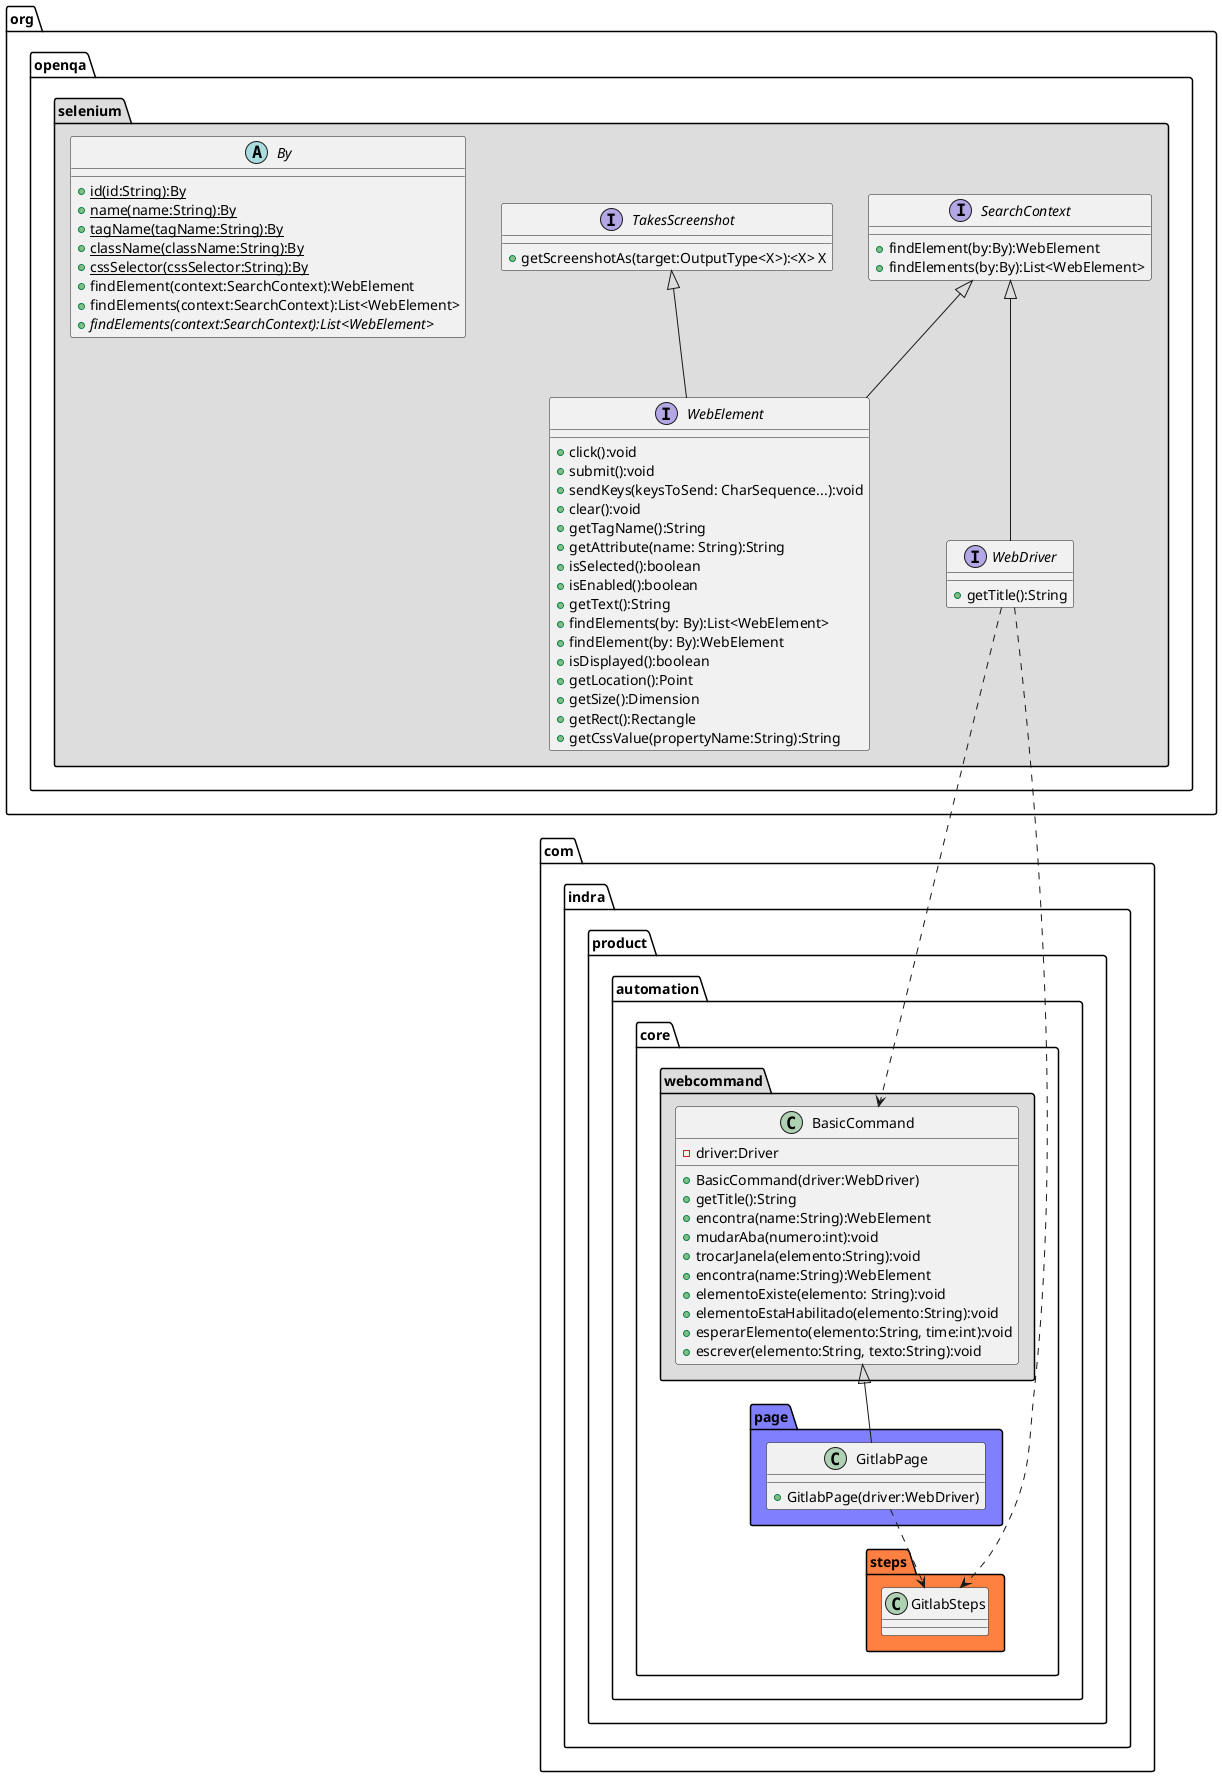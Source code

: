 @startuml

' Object <|-- ArrayList
' ArrayList : equals()
' ArrayList : Object[] elementData
' ArrayList : size()

package org.openqa.selenium #DDDDDD {
  SearchContext <|-- WebDriver
  SearchContext <|-- WebElement
  TakesScreenshot <|-- WebElement

  interface WebDriver {
    +getTitle():String
  }

  interface SearchContext {
    +findElement(by:By):WebElement
    +findElements(by:By):List<WebElement>
  }

  abstract class By {
    +{static} id(id:String):By
    +{static} name(name:String):By
    +{static} tagName(tagName:String):By
    +{static} className(className:String):By
    +{static} cssSelector(cssSelector:String):By
    +findElement(context:SearchContext):WebElement
    +findElements(context:SearchContext):List<WebElement>
    +{abstract} findElements(context:SearchContext):List<WebElement>
  }

  interface WebElement {
    +click():void
    +submit():void
    +sendKeys(keysToSend: CharSequence...):void
    +clear():void
    +getTagName():String
    +getAttribute(name: String):String
    +isSelected():boolean
    +isEnabled():boolean
    +getText():String
    +findElements(by: By):List<WebElement>
    +findElement(by: By):WebElement
    +isDisplayed():boolean
    +getLocation():Point
    +getSize():Dimension
    +getRect():Rectangle
    +getCssValue(propertyName:String):String
  }

  interface TakesScreenshot  {
    +getScreenshotAs(target:OutputType<X>):<X> X
  }
}

package com.indra.product.automation.core.webcommand #DDDDDD {
  WebDriver ..> BasicCommand
  class BasicCommand {
    -driver:Driver
    +BasicCommand(driver:WebDriver)
    +getTitle():String
    +encontra(name:String):WebElement
    +mudarAba(numero:int):void
    +trocarJanela(elemento:String):void 
    +encontra(name:String):WebElement
    +elementoExiste(elemento: String):void
    +elementoEstaHabilitado(elemento:String):void
    +esperarElemento(elemento:String, time:int):void 
    +escrever(elemento:String, texto:String):void
  }
}

package com.indra.product.automation.core.page #8080ff {
  BasicCommand <|-- GitlabPage
  class GitlabPage {
    +GitlabPage(driver:WebDriver)
  }
}

package com.indra.product.automation.core.steps #ff8040 {
  WebDriver ..> GitlabSteps
  GitlabPage ..> GitlabSteps
  class GitlabSteps {

  }
}




@enduml
